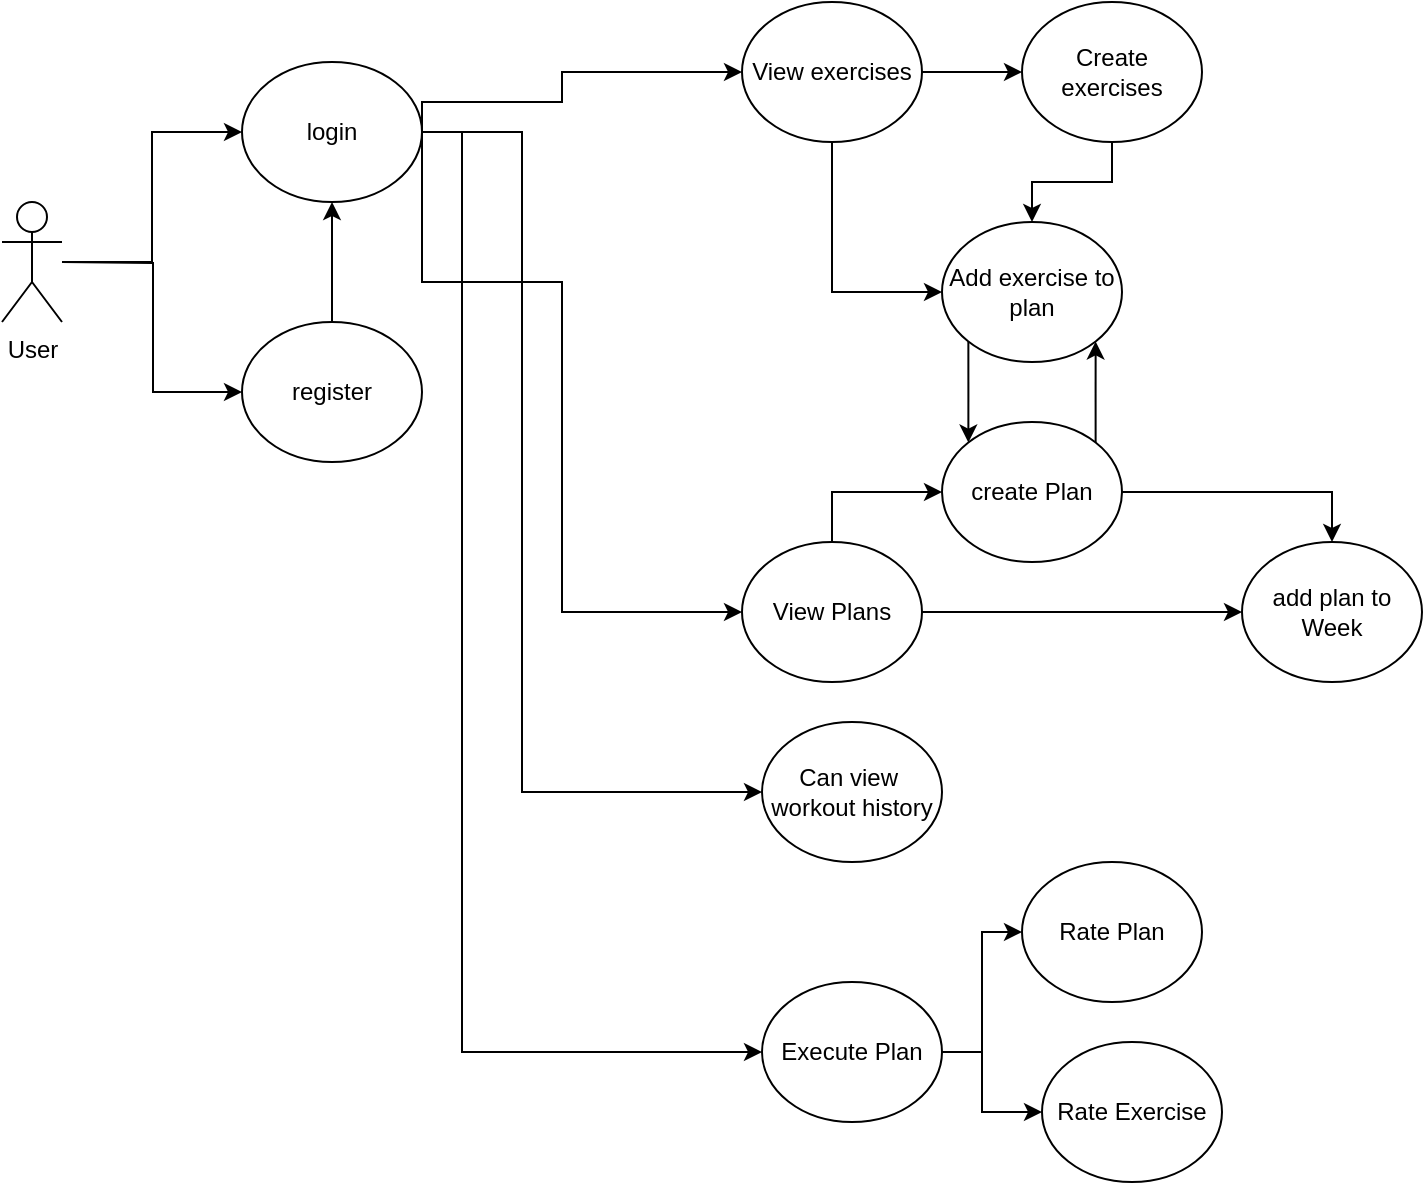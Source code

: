 <mxfile version="13.9.9" type="device"><diagram id="EyVBt6yn5ezmpiW4qas2" name="Page-1"><mxGraphModel dx="1106" dy="850" grid="1" gridSize="10" guides="1" tooltips="1" connect="1" arrows="1" fold="1" page="1" pageScale="1" pageWidth="850" pageHeight="1100" math="0" shadow="0"><root><mxCell id="0"/><mxCell id="1" parent="0"/><mxCell id="ew1_HLHAnBQzXtsTmsNw-2" style="edgeStyle=orthogonalEdgeStyle;rounded=0;orthogonalLoop=1;jettySize=auto;html=1;" edge="1" parent="1" source="ew1_HLHAnBQzXtsTmsNw-1" target="ew1_HLHAnBQzXtsTmsNw-3"><mxGeometry relative="1" as="geometry"><mxPoint x="230" y="120" as="targetPoint"/></mxGeometry></mxCell><mxCell id="ew1_HLHAnBQzXtsTmsNw-1" value="User" style="shape=umlActor;verticalLabelPosition=bottom;verticalAlign=top;html=1;outlineConnect=0;" vertex="1" parent="1"><mxGeometry x="100" y="140" width="30" height="60" as="geometry"/></mxCell><mxCell id="ew1_HLHAnBQzXtsTmsNw-10" style="edgeStyle=orthogonalEdgeStyle;rounded=0;orthogonalLoop=1;jettySize=auto;html=1;exitX=1;exitY=0.5;exitDx=0;exitDy=0;entryX=0;entryY=0.5;entryDx=0;entryDy=0;" edge="1" parent="1" source="ew1_HLHAnBQzXtsTmsNw-3"><mxGeometry relative="1" as="geometry"><mxPoint x="470" y="75" as="targetPoint"/><Array as="points"><mxPoint x="310" y="90"/><mxPoint x="380" y="90"/><mxPoint x="380" y="75"/></Array></mxGeometry></mxCell><mxCell id="ew1_HLHAnBQzXtsTmsNw-12" style="edgeStyle=orthogonalEdgeStyle;rounded=0;orthogonalLoop=1;jettySize=auto;html=1;exitX=1;exitY=0.5;exitDx=0;exitDy=0;entryX=0;entryY=0.5;entryDx=0;entryDy=0;" edge="1" parent="1" source="ew1_HLHAnBQzXtsTmsNw-3" target="ew1_HLHAnBQzXtsTmsNw-28"><mxGeometry relative="1" as="geometry"><mxPoint x="310" y="195" as="sourcePoint"/><mxPoint x="470" y="275" as="targetPoint"/><Array as="points"><mxPoint x="310" y="180"/><mxPoint x="380" y="180"/><mxPoint x="380" y="345"/></Array></mxGeometry></mxCell><mxCell id="ew1_HLHAnBQzXtsTmsNw-14" style="edgeStyle=orthogonalEdgeStyle;rounded=0;orthogonalLoop=1;jettySize=auto;html=1;exitX=1;exitY=0.5;exitDx=0;exitDy=0;entryX=0;entryY=0.5;entryDx=0;entryDy=0;" edge="1" parent="1" source="ew1_HLHAnBQzXtsTmsNw-3" target="ew1_HLHAnBQzXtsTmsNw-13"><mxGeometry relative="1" as="geometry"><Array as="points"><mxPoint x="360" y="105"/><mxPoint x="360" y="435"/></Array></mxGeometry></mxCell><mxCell id="ew1_HLHAnBQzXtsTmsNw-18" style="edgeStyle=orthogonalEdgeStyle;rounded=0;orthogonalLoop=1;jettySize=auto;html=1;exitX=1;exitY=0.5;exitDx=0;exitDy=0;entryX=0;entryY=0.5;entryDx=0;entryDy=0;" edge="1" parent="1" source="ew1_HLHAnBQzXtsTmsNw-3" target="ew1_HLHAnBQzXtsTmsNw-17"><mxGeometry relative="1" as="geometry"><Array as="points"><mxPoint x="330" y="105"/><mxPoint x="330" y="565"/></Array></mxGeometry></mxCell><mxCell id="ew1_HLHAnBQzXtsTmsNw-3" value="login" style="ellipse;whiteSpace=wrap;html=1;" vertex="1" parent="1"><mxGeometry x="220" y="70" width="90" height="70" as="geometry"/></mxCell><mxCell id="ew1_HLHAnBQzXtsTmsNw-11" style="edgeStyle=orthogonalEdgeStyle;rounded=0;orthogonalLoop=1;jettySize=auto;html=1;exitX=0.5;exitY=0;exitDx=0;exitDy=0;entryX=0.5;entryY=1;entryDx=0;entryDy=0;" edge="1" parent="1" source="ew1_HLHAnBQzXtsTmsNw-6" target="ew1_HLHAnBQzXtsTmsNw-3"><mxGeometry relative="1" as="geometry"/></mxCell><mxCell id="ew1_HLHAnBQzXtsTmsNw-6" value="register" style="ellipse;whiteSpace=wrap;html=1;" vertex="1" parent="1"><mxGeometry x="220" y="200" width="90" height="70" as="geometry"/></mxCell><mxCell id="ew1_HLHAnBQzXtsTmsNw-9" style="edgeStyle=orthogonalEdgeStyle;rounded=0;orthogonalLoop=1;jettySize=auto;html=1;entryX=0;entryY=0.5;entryDx=0;entryDy=0;" edge="1" parent="1" target="ew1_HLHAnBQzXtsTmsNw-6"><mxGeometry relative="1" as="geometry"><mxPoint x="230" y="115" as="targetPoint"/><mxPoint x="130" y="170" as="sourcePoint"/></mxGeometry></mxCell><mxCell id="ew1_HLHAnBQzXtsTmsNw-13" value="Can view&amp;nbsp;&lt;br&gt;workout history" style="ellipse;whiteSpace=wrap;html=1;" vertex="1" parent="1"><mxGeometry x="480" y="400" width="90" height="70" as="geometry"/></mxCell><mxCell id="ew1_HLHAnBQzXtsTmsNw-25" style="edgeStyle=orthogonalEdgeStyle;rounded=0;orthogonalLoop=1;jettySize=auto;html=1;exitX=1;exitY=0.5;exitDx=0;exitDy=0;entryX=0;entryY=0.5;entryDx=0;entryDy=0;" edge="1" parent="1" source="ew1_HLHAnBQzXtsTmsNw-17" target="ew1_HLHAnBQzXtsTmsNw-23"><mxGeometry relative="1" as="geometry"/></mxCell><mxCell id="ew1_HLHAnBQzXtsTmsNw-26" style="edgeStyle=orthogonalEdgeStyle;rounded=0;orthogonalLoop=1;jettySize=auto;html=1;exitX=1;exitY=0.5;exitDx=0;exitDy=0;entryX=0;entryY=0.5;entryDx=0;entryDy=0;" edge="1" parent="1" source="ew1_HLHAnBQzXtsTmsNw-17" target="ew1_HLHAnBQzXtsTmsNw-24"><mxGeometry relative="1" as="geometry"><Array as="points"><mxPoint x="590" y="565"/><mxPoint x="590" y="595"/></Array></mxGeometry></mxCell><mxCell id="ew1_HLHAnBQzXtsTmsNw-17" value="Execute Plan" style="ellipse;whiteSpace=wrap;html=1;" vertex="1" parent="1"><mxGeometry x="480" y="530" width="90" height="70" as="geometry"/></mxCell><mxCell id="ew1_HLHAnBQzXtsTmsNw-23" value="Rate Plan" style="ellipse;whiteSpace=wrap;html=1;" vertex="1" parent="1"><mxGeometry x="610" y="470" width="90" height="70" as="geometry"/></mxCell><mxCell id="ew1_HLHAnBQzXtsTmsNw-24" value="Rate Exercise" style="ellipse;whiteSpace=wrap;html=1;" vertex="1" parent="1"><mxGeometry x="620" y="560" width="90" height="70" as="geometry"/></mxCell><mxCell id="ew1_HLHAnBQzXtsTmsNw-39" style="edgeStyle=orthogonalEdgeStyle;rounded=0;orthogonalLoop=1;jettySize=auto;html=1;exitX=1;exitY=0.5;exitDx=0;exitDy=0;entryX=0;entryY=0.5;entryDx=0;entryDy=0;" edge="1" parent="1" source="ew1_HLHAnBQzXtsTmsNw-28" target="ew1_HLHAnBQzXtsTmsNw-40"><mxGeometry relative="1" as="geometry"><mxPoint x="620" y="345" as="targetPoint"/></mxGeometry></mxCell><mxCell id="ew1_HLHAnBQzXtsTmsNw-50" style="edgeStyle=orthogonalEdgeStyle;rounded=0;orthogonalLoop=1;jettySize=auto;html=1;exitX=0.5;exitY=0;exitDx=0;exitDy=0;entryX=0;entryY=0.5;entryDx=0;entryDy=0;" edge="1" parent="1" source="ew1_HLHAnBQzXtsTmsNw-28" target="ew1_HLHAnBQzXtsTmsNw-49"><mxGeometry relative="1" as="geometry"><mxPoint x="515" y="280" as="targetPoint"/></mxGeometry></mxCell><mxCell id="ew1_HLHAnBQzXtsTmsNw-28" value="View Plans" style="ellipse;whiteSpace=wrap;html=1;" vertex="1" parent="1"><mxGeometry x="470" y="310" width="90" height="70" as="geometry"/></mxCell><mxCell id="ew1_HLHAnBQzXtsTmsNw-31" style="edgeStyle=orthogonalEdgeStyle;rounded=0;orthogonalLoop=1;jettySize=auto;html=1;exitX=1;exitY=0.5;exitDx=0;exitDy=0;" edge="1" parent="1" source="ew1_HLHAnBQzXtsTmsNw-29" target="ew1_HLHAnBQzXtsTmsNw-30"><mxGeometry relative="1" as="geometry"/></mxCell><mxCell id="ew1_HLHAnBQzXtsTmsNw-45" style="edgeStyle=orthogonalEdgeStyle;rounded=0;orthogonalLoop=1;jettySize=auto;html=1;exitX=0.5;exitY=1;exitDx=0;exitDy=0;entryX=0;entryY=0.5;entryDx=0;entryDy=0;" edge="1" parent="1" source="ew1_HLHAnBQzXtsTmsNw-29" target="ew1_HLHAnBQzXtsTmsNw-44"><mxGeometry relative="1" as="geometry"/></mxCell><mxCell id="ew1_HLHAnBQzXtsTmsNw-29" value="View exercises" style="ellipse;whiteSpace=wrap;html=1;" vertex="1" parent="1"><mxGeometry x="470" y="40" width="90" height="70" as="geometry"/></mxCell><mxCell id="ew1_HLHAnBQzXtsTmsNw-46" style="edgeStyle=orthogonalEdgeStyle;rounded=0;orthogonalLoop=1;jettySize=auto;html=1;exitX=0.5;exitY=1;exitDx=0;exitDy=0;entryX=0.5;entryY=0;entryDx=0;entryDy=0;" edge="1" parent="1" source="ew1_HLHAnBQzXtsTmsNw-30" target="ew1_HLHAnBQzXtsTmsNw-44"><mxGeometry relative="1" as="geometry"/></mxCell><mxCell id="ew1_HLHAnBQzXtsTmsNw-30" value="Create exercises" style="ellipse;whiteSpace=wrap;html=1;" vertex="1" parent="1"><mxGeometry x="610" y="40" width="90" height="70" as="geometry"/></mxCell><mxCell id="ew1_HLHAnBQzXtsTmsNw-40" value="add plan to Week" style="ellipse;whiteSpace=wrap;html=1;" vertex="1" parent="1"><mxGeometry x="720" y="310" width="90" height="70" as="geometry"/></mxCell><mxCell id="ew1_HLHAnBQzXtsTmsNw-53" style="edgeStyle=orthogonalEdgeStyle;rounded=0;orthogonalLoop=1;jettySize=auto;html=1;exitX=0;exitY=1;exitDx=0;exitDy=0;entryX=0;entryY=0;entryDx=0;entryDy=0;" edge="1" parent="1" source="ew1_HLHAnBQzXtsTmsNw-44" target="ew1_HLHAnBQzXtsTmsNw-49"><mxGeometry relative="1" as="geometry"/></mxCell><mxCell id="ew1_HLHAnBQzXtsTmsNw-44" value="Add exercise to plan" style="ellipse;whiteSpace=wrap;html=1;" vertex="1" parent="1"><mxGeometry x="570" y="150" width="90" height="70" as="geometry"/></mxCell><mxCell id="ew1_HLHAnBQzXtsTmsNw-51" style="edgeStyle=orthogonalEdgeStyle;rounded=0;orthogonalLoop=1;jettySize=auto;html=1;exitX=1;exitY=0.5;exitDx=0;exitDy=0;entryX=0.5;entryY=0;entryDx=0;entryDy=0;" edge="1" parent="1" source="ew1_HLHAnBQzXtsTmsNw-49" target="ew1_HLHAnBQzXtsTmsNw-40"><mxGeometry relative="1" as="geometry"/></mxCell><mxCell id="ew1_HLHAnBQzXtsTmsNw-54" style="edgeStyle=orthogonalEdgeStyle;rounded=0;orthogonalLoop=1;jettySize=auto;html=1;exitX=1;exitY=0;exitDx=0;exitDy=0;entryX=1;entryY=1;entryDx=0;entryDy=0;" edge="1" parent="1" source="ew1_HLHAnBQzXtsTmsNw-49" target="ew1_HLHAnBQzXtsTmsNw-44"><mxGeometry relative="1" as="geometry"/></mxCell><mxCell id="ew1_HLHAnBQzXtsTmsNw-49" value="create Plan" style="ellipse;whiteSpace=wrap;html=1;" vertex="1" parent="1"><mxGeometry x="570" y="250" width="90" height="70" as="geometry"/></mxCell></root></mxGraphModel></diagram></mxfile>